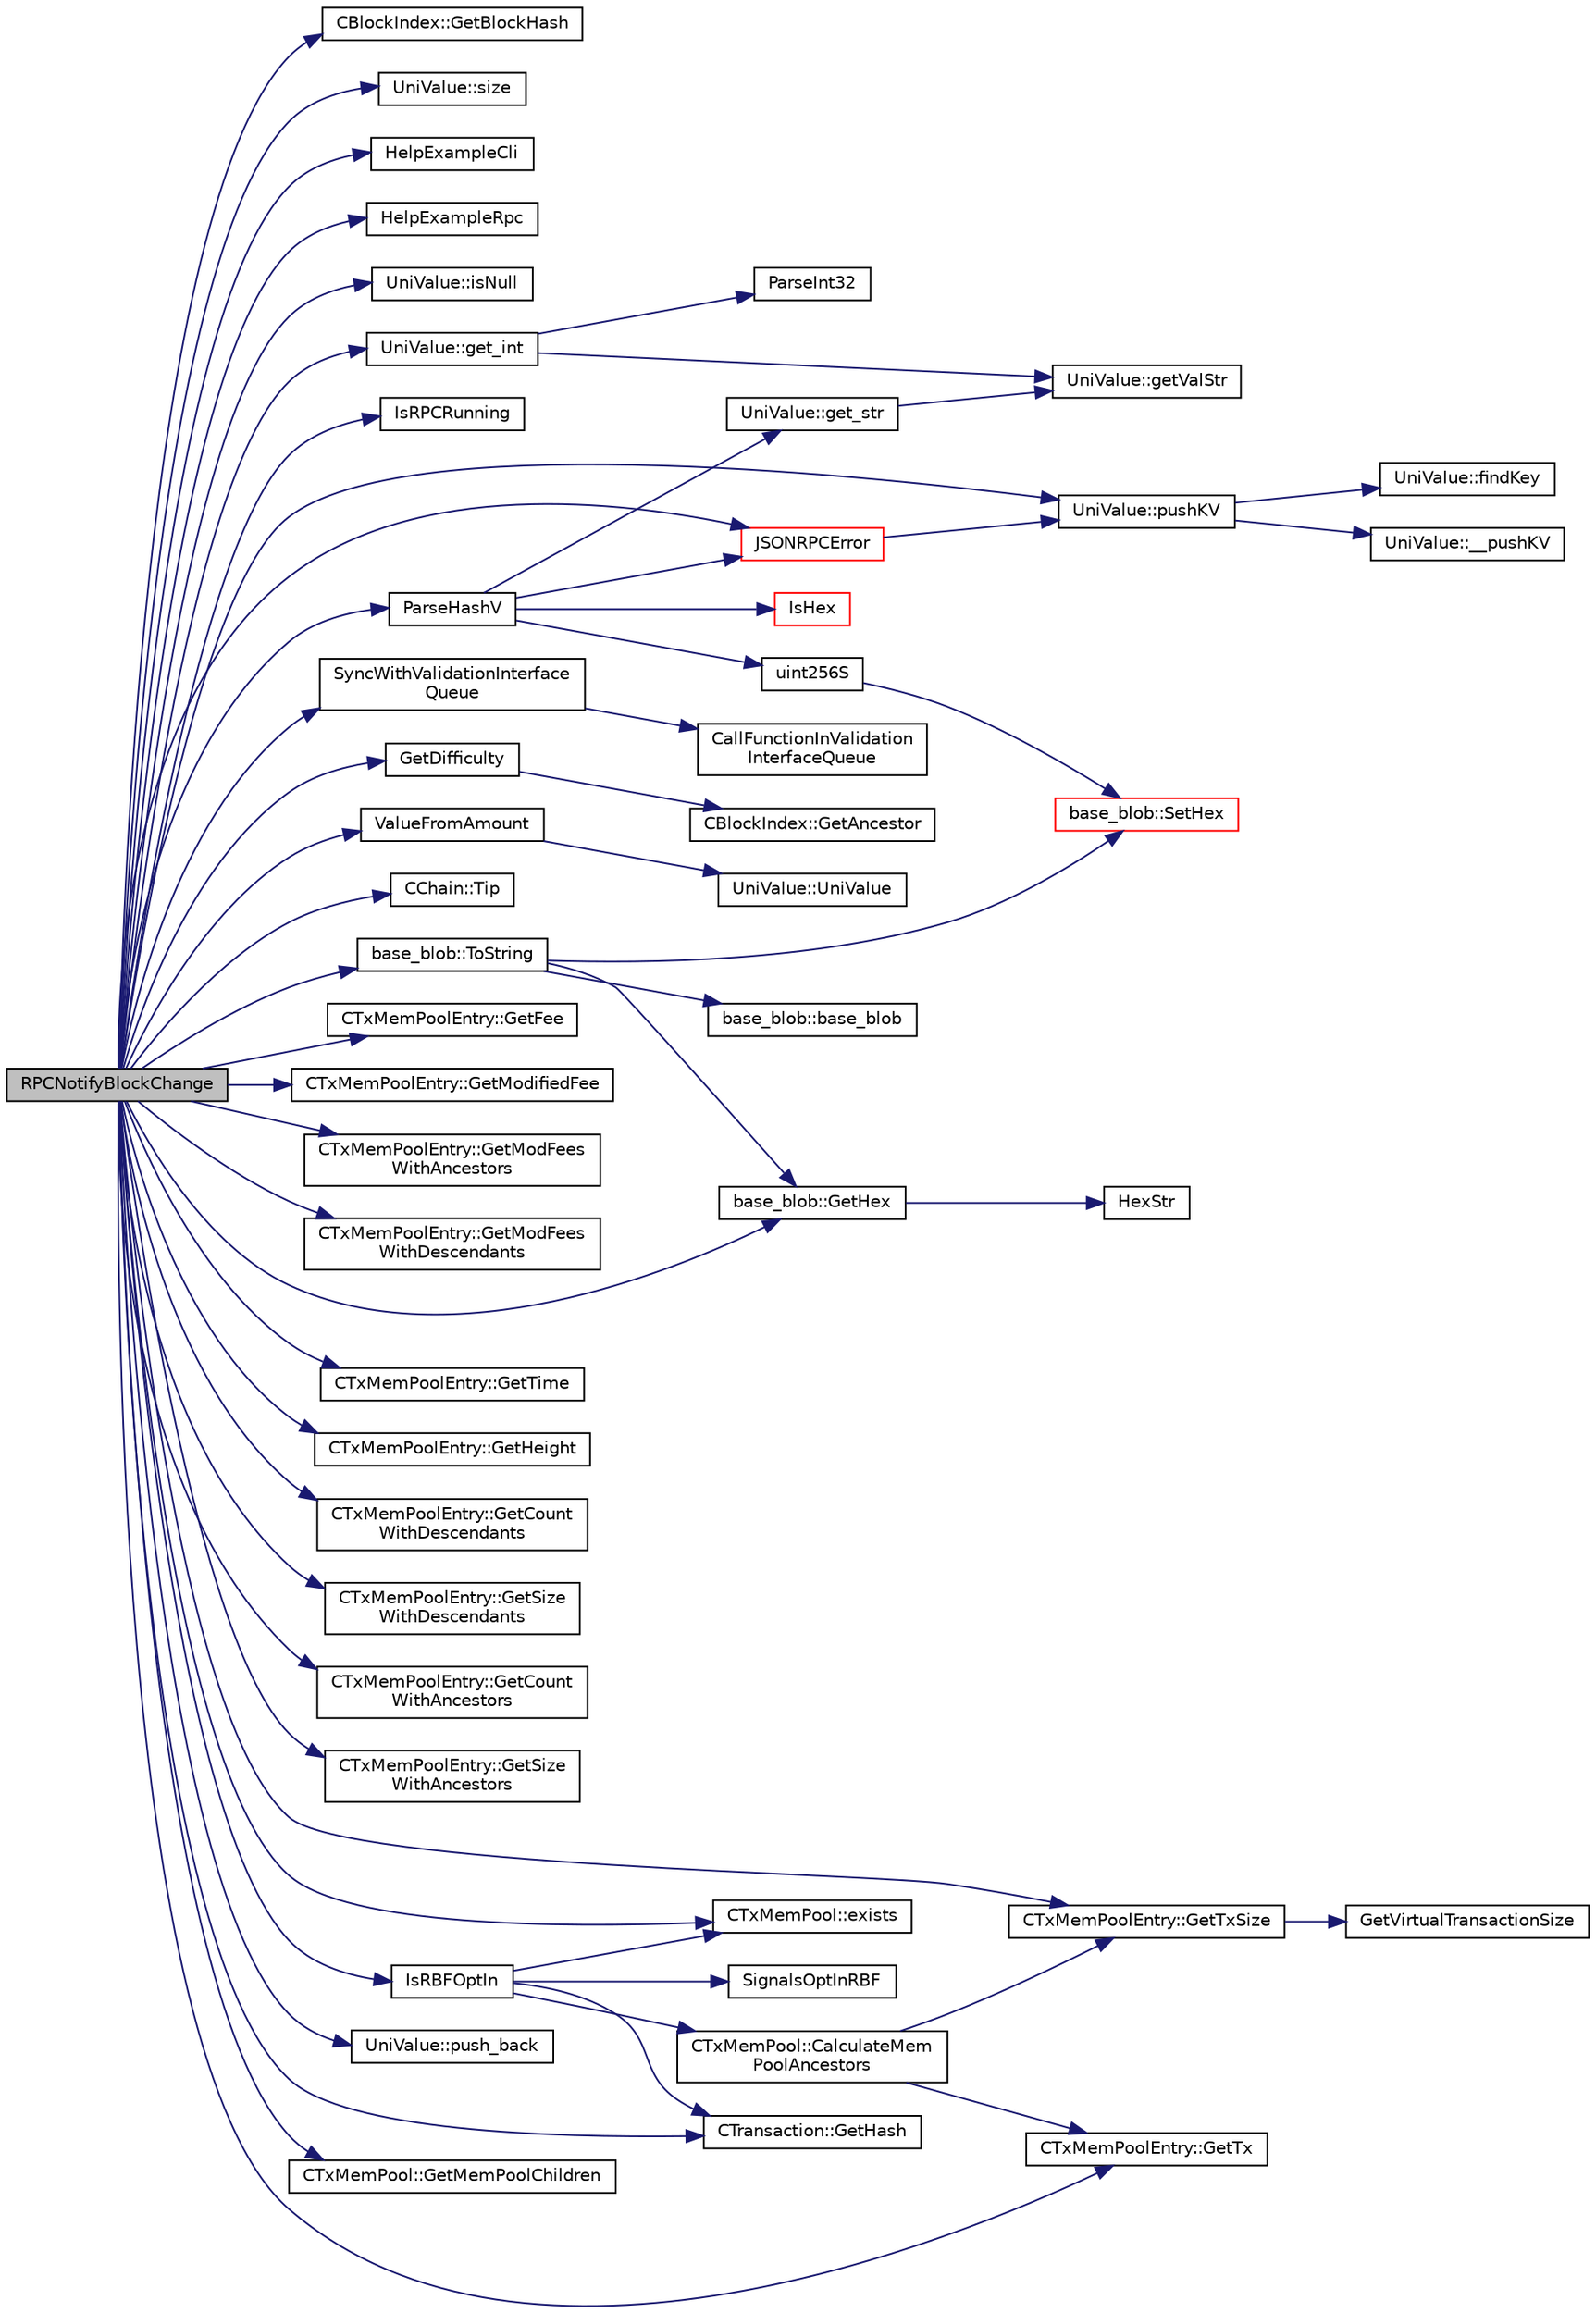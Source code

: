 digraph "RPCNotifyBlockChange"
{
  edge [fontname="Helvetica",fontsize="10",labelfontname="Helvetica",labelfontsize="10"];
  node [fontname="Helvetica",fontsize="10",shape=record];
  rankdir="LR";
  Node1 [label="RPCNotifyBlockChange",height=0.2,width=0.4,color="black", fillcolor="grey75", style="filled", fontcolor="black"];
  Node1 -> Node2 [color="midnightblue",fontsize="10",style="solid",fontname="Helvetica"];
  Node2 [label="CBlockIndex::GetBlockHash",height=0.2,width=0.4,color="black", fillcolor="white", style="filled",URL="$class_c_block_index.html#ab843ef9b8b0a0193ec3a5c24738e484f"];
  Node1 -> Node3 [color="midnightblue",fontsize="10",style="solid",fontname="Helvetica"];
  Node3 [label="UniValue::size",height=0.2,width=0.4,color="black", fillcolor="white", style="filled",URL="$class_uni_value.html#a61ee4ef0fa78da6d936dddf408a51a13"];
  Node1 -> Node4 [color="midnightblue",fontsize="10",style="solid",fontname="Helvetica"];
  Node4 [label="HelpExampleCli",height=0.2,width=0.4,color="black", fillcolor="white", style="filled",URL="$server_8cpp.html#a26bafe3d526ee8cbc84b3c0b0dc3a43b"];
  Node1 -> Node5 [color="midnightblue",fontsize="10",style="solid",fontname="Helvetica"];
  Node5 [label="HelpExampleRpc",height=0.2,width=0.4,color="black", fillcolor="white", style="filled",URL="$server_8cpp.html#a9ef4f8fb114508ceb861a0e8c3e0d26e"];
  Node1 -> Node6 [color="midnightblue",fontsize="10",style="solid",fontname="Helvetica"];
  Node6 [label="UniValue::isNull",height=0.2,width=0.4,color="black", fillcolor="white", style="filled",URL="$class_uni_value.html#a70c4bfad8015106cc480042462f413c1"];
  Node1 -> Node7 [color="midnightblue",fontsize="10",style="solid",fontname="Helvetica"];
  Node7 [label="UniValue::get_int",height=0.2,width=0.4,color="black", fillcolor="white", style="filled",URL="$class_uni_value.html#ad22273eb84c91fff70a61ad11faa7121"];
  Node7 -> Node8 [color="midnightblue",fontsize="10",style="solid",fontname="Helvetica"];
  Node8 [label="ParseInt32",height=0.2,width=0.4,color="black", fillcolor="white", style="filled",URL="$strencodings_8cpp.html#a880a215d9e931432b095084c756a49bb",tooltip="Convert string to signed 32-bit integer with strict parse error feedback. "];
  Node7 -> Node9 [color="midnightblue",fontsize="10",style="solid",fontname="Helvetica"];
  Node9 [label="UniValue::getValStr",height=0.2,width=0.4,color="black", fillcolor="white", style="filled",URL="$class_uni_value.html#ae8e17c2a90b668d0771a0523d70cd70d"];
  Node1 -> Node10 [color="midnightblue",fontsize="10",style="solid",fontname="Helvetica"];
  Node10 [label="IsRPCRunning",height=0.2,width=0.4,color="black", fillcolor="white", style="filled",URL="$server_8cpp.html#a6e430f3dcb8182cc7c7330fdef63575b",tooltip="Query whether RPC is running. "];
  Node1 -> Node11 [color="midnightblue",fontsize="10",style="solid",fontname="Helvetica"];
  Node11 [label="UniValue::pushKV",height=0.2,width=0.4,color="black", fillcolor="white", style="filled",URL="$class_uni_value.html#abab649c2dbd593233de6364254456026"];
  Node11 -> Node12 [color="midnightblue",fontsize="10",style="solid",fontname="Helvetica"];
  Node12 [label="UniValue::findKey",height=0.2,width=0.4,color="black", fillcolor="white", style="filled",URL="$class_uni_value.html#a0b2da6f10943e899d304a28ef1a12094"];
  Node11 -> Node13 [color="midnightblue",fontsize="10",style="solid",fontname="Helvetica"];
  Node13 [label="UniValue::__pushKV",height=0.2,width=0.4,color="black", fillcolor="white", style="filled",URL="$class_uni_value.html#a505a2087cb7d9ee51d24a97a5cc7910c"];
  Node1 -> Node14 [color="midnightblue",fontsize="10",style="solid",fontname="Helvetica"];
  Node14 [label="base_blob::GetHex",height=0.2,width=0.4,color="black", fillcolor="white", style="filled",URL="$classbase__blob.html#a9541747b1f91f9469ac0aff90665bd32"];
  Node14 -> Node15 [color="midnightblue",fontsize="10",style="solid",fontname="Helvetica"];
  Node15 [label="HexStr",height=0.2,width=0.4,color="black", fillcolor="white", style="filled",URL="$strencodings_8h.html#af003e10d5d34c3271ca57ec79059a5ae"];
  Node1 -> Node16 [color="midnightblue",fontsize="10",style="solid",fontname="Helvetica"];
  Node16 [label="ParseHashV",height=0.2,width=0.4,color="black", fillcolor="white", style="filled",URL="$server_8cpp.html#adb231eaeb57d26011655ee8aaa5315e2",tooltip="Utilities: convert hex-encoded Values (throws error if not hex). "];
  Node16 -> Node17 [color="midnightblue",fontsize="10",style="solid",fontname="Helvetica"];
  Node17 [label="UniValue::get_str",height=0.2,width=0.4,color="black", fillcolor="white", style="filled",URL="$class_uni_value.html#a9f69bbd4ccf8d083934cbb510c039cef"];
  Node17 -> Node9 [color="midnightblue",fontsize="10",style="solid",fontname="Helvetica"];
  Node16 -> Node18 [color="midnightblue",fontsize="10",style="solid",fontname="Helvetica"];
  Node18 [label="JSONRPCError",height=0.2,width=0.4,color="red", fillcolor="white", style="filled",URL="$rpc_2protocol_8cpp.html#a40b75d3d265c4a2e1d5fe3e129743884"];
  Node18 -> Node11 [color="midnightblue",fontsize="10",style="solid",fontname="Helvetica"];
  Node16 -> Node19 [color="midnightblue",fontsize="10",style="solid",fontname="Helvetica"];
  Node19 [label="IsHex",height=0.2,width=0.4,color="red", fillcolor="white", style="filled",URL="$strencodings_8cpp.html#a9f23401f4b871ed693f7a96a9ba40c58"];
  Node16 -> Node20 [color="midnightblue",fontsize="10",style="solid",fontname="Helvetica"];
  Node20 [label="uint256S",height=0.2,width=0.4,color="black", fillcolor="white", style="filled",URL="$uint256_8h.html#a52e679560cc1ebf68f878ed69e38f259"];
  Node20 -> Node21 [color="midnightblue",fontsize="10",style="solid",fontname="Helvetica"];
  Node21 [label="base_blob::SetHex",height=0.2,width=0.4,color="red", fillcolor="white", style="filled",URL="$classbase__blob.html#a5ec1f681a2830f4e180fe664c0eb4dd0"];
  Node1 -> Node22 [color="midnightblue",fontsize="10",style="solid",fontname="Helvetica"];
  Node22 [label="SyncWithValidationInterface\lQueue",height=0.2,width=0.4,color="black", fillcolor="white", style="filled",URL="$validationinterface_8cpp.html#aef788fda8c339bb297d6f97f431dfa88",tooltip="This is a synonym for the following, which asserts certain locks are not held: std::promise<void> pro..."];
  Node22 -> Node23 [color="midnightblue",fontsize="10",style="solid",fontname="Helvetica"];
  Node23 [label="CallFunctionInValidation\lInterfaceQueue",height=0.2,width=0.4,color="black", fillcolor="white", style="filled",URL="$validationinterface_8cpp.html#a581c542f0900a185a20a25d7df4b9c78",tooltip="Pushes a function to callback onto the notification queue, guaranteeing any callbacks generated prior..."];
  Node1 -> Node24 [color="midnightblue",fontsize="10",style="solid",fontname="Helvetica"];
  Node24 [label="GetDifficulty",height=0.2,width=0.4,color="black", fillcolor="white", style="filled",URL="$blockchain_8cpp.html#a65a78b16d228932a6142656509a8bce4",tooltip="Get the difficulty of the net wrt to the given block index. "];
  Node24 -> Node25 [color="midnightblue",fontsize="10",style="solid",fontname="Helvetica"];
  Node25 [label="CBlockIndex::GetAncestor",height=0.2,width=0.4,color="black", fillcolor="white", style="filled",URL="$class_c_block_index.html#ae1f702384690c6b8302e026a84172ef3",tooltip="Efficiently find an ancestor of this block. "];
  Node1 -> Node26 [color="midnightblue",fontsize="10",style="solid",fontname="Helvetica"];
  Node26 [label="CChain::Tip",height=0.2,width=0.4,color="black", fillcolor="white", style="filled",URL="$class_c_chain.html#a7482d06d8e8143f46326cf9c12c06daf",tooltip="Returns the index entry for the tip of this chain, or nullptr if none. "];
  Node1 -> Node27 [color="midnightblue",fontsize="10",style="solid",fontname="Helvetica"];
  Node27 [label="ValueFromAmount",height=0.2,width=0.4,color="black", fillcolor="white", style="filled",URL="$core__io_8h.html#a513e384f1d458abddd1bf9be05125947"];
  Node27 -> Node28 [color="midnightblue",fontsize="10",style="solid",fontname="Helvetica"];
  Node28 [label="UniValue::UniValue",height=0.2,width=0.4,color="black", fillcolor="white", style="filled",URL="$class_uni_value.html#aa554610302e7e028dcdc78dcdf87d410"];
  Node1 -> Node29 [color="midnightblue",fontsize="10",style="solid",fontname="Helvetica"];
  Node29 [label="CTxMemPoolEntry::GetFee",height=0.2,width=0.4,color="black", fillcolor="white", style="filled",URL="$class_c_tx_mem_pool_entry.html#a3a7df08c5d61cae8cb4c93970cc82ff6"];
  Node1 -> Node30 [color="midnightblue",fontsize="10",style="solid",fontname="Helvetica"];
  Node30 [label="CTxMemPoolEntry::GetModifiedFee",height=0.2,width=0.4,color="black", fillcolor="white", style="filled",URL="$class_c_tx_mem_pool_entry.html#a64c95bfa2a18e009c03cf1d577ff35c6"];
  Node1 -> Node31 [color="midnightblue",fontsize="10",style="solid",fontname="Helvetica"];
  Node31 [label="CTxMemPoolEntry::GetModFees\lWithAncestors",height=0.2,width=0.4,color="black", fillcolor="white", style="filled",URL="$class_c_tx_mem_pool_entry.html#aaf9bccb404733dedfa2172f60a27927b"];
  Node1 -> Node32 [color="midnightblue",fontsize="10",style="solid",fontname="Helvetica"];
  Node32 [label="CTxMemPoolEntry::GetModFees\lWithDescendants",height=0.2,width=0.4,color="black", fillcolor="white", style="filled",URL="$class_c_tx_mem_pool_entry.html#afa9024b252e9ee94c3aa1248fcd99c0b"];
  Node1 -> Node33 [color="midnightblue",fontsize="10",style="solid",fontname="Helvetica"];
  Node33 [label="CTxMemPoolEntry::GetTxSize",height=0.2,width=0.4,color="black", fillcolor="white", style="filled",URL="$class_c_tx_mem_pool_entry.html#a500fcb2039ceb24798d8ddb7d548b7b5"];
  Node33 -> Node34 [color="midnightblue",fontsize="10",style="solid",fontname="Helvetica"];
  Node34 [label="GetVirtualTransactionSize",height=0.2,width=0.4,color="black", fillcolor="white", style="filled",URL="$policy_8cpp.html#a657a593ec90452062582ccf893a8488d",tooltip="Compute the virtual transaction size (weight reinterpreted as bytes). "];
  Node1 -> Node35 [color="midnightblue",fontsize="10",style="solid",fontname="Helvetica"];
  Node35 [label="CTxMemPoolEntry::GetTime",height=0.2,width=0.4,color="black", fillcolor="white", style="filled",URL="$class_c_tx_mem_pool_entry.html#a249b1f68b5b06bf8ec8fcbb5bef61090"];
  Node1 -> Node36 [color="midnightblue",fontsize="10",style="solid",fontname="Helvetica"];
  Node36 [label="CTxMemPoolEntry::GetHeight",height=0.2,width=0.4,color="black", fillcolor="white", style="filled",URL="$class_c_tx_mem_pool_entry.html#ac519a06da6ba8f9358d4301c5cac4ac9"];
  Node1 -> Node37 [color="midnightblue",fontsize="10",style="solid",fontname="Helvetica"];
  Node37 [label="CTxMemPoolEntry::GetCount\lWithDescendants",height=0.2,width=0.4,color="black", fillcolor="white", style="filled",URL="$class_c_tx_mem_pool_entry.html#a1e950ff30ad2fa2dab179b26d77ddeac"];
  Node1 -> Node38 [color="midnightblue",fontsize="10",style="solid",fontname="Helvetica"];
  Node38 [label="CTxMemPoolEntry::GetSize\lWithDescendants",height=0.2,width=0.4,color="black", fillcolor="white", style="filled",URL="$class_c_tx_mem_pool_entry.html#a81059fef7b2c8f504c5b7e7646f65f87"];
  Node1 -> Node39 [color="midnightblue",fontsize="10",style="solid",fontname="Helvetica"];
  Node39 [label="CTxMemPoolEntry::GetCount\lWithAncestors",height=0.2,width=0.4,color="black", fillcolor="white", style="filled",URL="$class_c_tx_mem_pool_entry.html#a5073d554df7752d565597547c7ac3355"];
  Node1 -> Node40 [color="midnightblue",fontsize="10",style="solid",fontname="Helvetica"];
  Node40 [label="CTxMemPoolEntry::GetSize\lWithAncestors",height=0.2,width=0.4,color="black", fillcolor="white", style="filled",URL="$class_c_tx_mem_pool_entry.html#a15be2400b3fc100276ca2ee9905a3c57"];
  Node1 -> Node41 [color="midnightblue",fontsize="10",style="solid",fontname="Helvetica"];
  Node41 [label="CTxMemPoolEntry::GetTx",height=0.2,width=0.4,color="black", fillcolor="white", style="filled",URL="$class_c_tx_mem_pool_entry.html#a59f51f38161c191dae2614c53ed40fb2"];
  Node1 -> Node42 [color="midnightblue",fontsize="10",style="solid",fontname="Helvetica"];
  Node42 [label="CTxMemPool::exists",height=0.2,width=0.4,color="black", fillcolor="white", style="filled",URL="$class_c_tx_mem_pool.html#ae2446ea2b8803f15fcefd6c91fd83218"];
  Node1 -> Node43 [color="midnightblue",fontsize="10",style="solid",fontname="Helvetica"];
  Node43 [label="base_blob::ToString",height=0.2,width=0.4,color="black", fillcolor="white", style="filled",URL="$classbase__blob.html#a1a26b5da921f48b09b228d1bfda05088"];
  Node43 -> Node44 [color="midnightblue",fontsize="10",style="solid",fontname="Helvetica"];
  Node44 [label="base_blob::base_blob",height=0.2,width=0.4,color="black", fillcolor="white", style="filled",URL="$classbase__blob.html#ada7be83089951dc9438f384c0587cf29"];
  Node43 -> Node14 [color="midnightblue",fontsize="10",style="solid",fontname="Helvetica"];
  Node43 -> Node21 [color="midnightblue",fontsize="10",style="solid",fontname="Helvetica"];
  Node1 -> Node45 [color="midnightblue",fontsize="10",style="solid",fontname="Helvetica"];
  Node45 [label="UniValue::push_back",height=0.2,width=0.4,color="black", fillcolor="white", style="filled",URL="$class_uni_value.html#a944cd1b59b040cd24c9f46b55a68d49a"];
  Node1 -> Node46 [color="midnightblue",fontsize="10",style="solid",fontname="Helvetica"];
  Node46 [label="CTransaction::GetHash",height=0.2,width=0.4,color="black", fillcolor="white", style="filled",URL="$class_c_transaction.html#afb3b0e4dc81349259ba6526a34e88990"];
  Node1 -> Node47 [color="midnightblue",fontsize="10",style="solid",fontname="Helvetica"];
  Node47 [label="CTxMemPool::GetMemPoolChildren",height=0.2,width=0.4,color="black", fillcolor="white", style="filled",URL="$class_c_tx_mem_pool.html#a33448b87844f4e6091a394a6fdc4ebb0"];
  Node1 -> Node48 [color="midnightblue",fontsize="10",style="solid",fontname="Helvetica"];
  Node48 [label="IsRBFOptIn",height=0.2,width=0.4,color="black", fillcolor="white", style="filled",URL="$rbf_8cpp.html#af064c2148a1866c2d9cac8c2b245849a"];
  Node48 -> Node49 [color="midnightblue",fontsize="10",style="solid",fontname="Helvetica"];
  Node49 [label="SignalsOptInRBF",height=0.2,width=0.4,color="black", fillcolor="white", style="filled",URL="$rbf_8cpp.html#a65695ad9c85ce6b262f53aa40e254fd0"];
  Node48 -> Node42 [color="midnightblue",fontsize="10",style="solid",fontname="Helvetica"];
  Node48 -> Node46 [color="midnightblue",fontsize="10",style="solid",fontname="Helvetica"];
  Node48 -> Node50 [color="midnightblue",fontsize="10",style="solid",fontname="Helvetica"];
  Node50 [label="CTxMemPool::CalculateMem\lPoolAncestors",height=0.2,width=0.4,color="black", fillcolor="white", style="filled",URL="$class_c_tx_mem_pool.html#a8b15745bfd755afcacad8befd752b270",tooltip="Try to calculate all in-mempool ancestors of entry. "];
  Node50 -> Node41 [color="midnightblue",fontsize="10",style="solid",fontname="Helvetica"];
  Node50 -> Node33 [color="midnightblue",fontsize="10",style="solid",fontname="Helvetica"];
  Node1 -> Node18 [color="midnightblue",fontsize="10",style="solid",fontname="Helvetica"];
}
